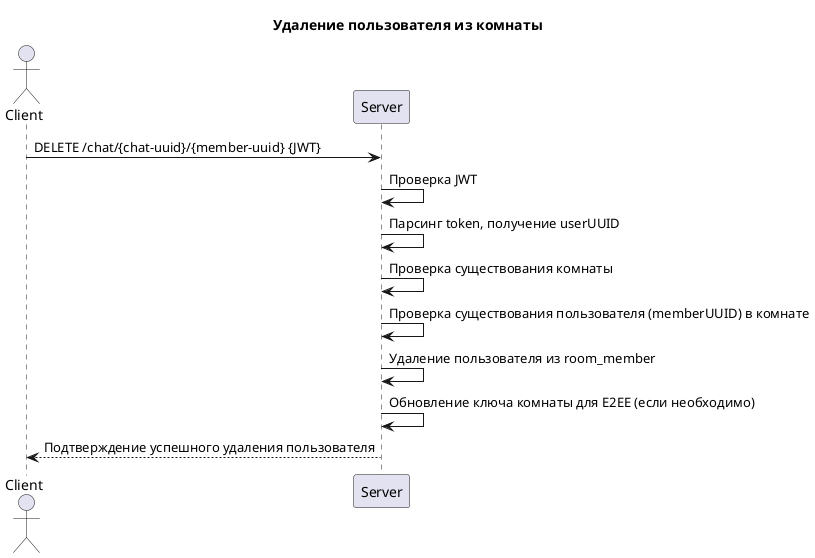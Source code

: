 @startuml
title Удаление пользователя из комнаты

actor Client
participant Server

Client -> Server: DELETE /chat/{chat-uuid}/{member-uuid} {JWT}

Server -> Server: Проверка JWT
Server -> Server: Парсинг token, получение userUUID
Server -> Server: Проверка существования комнаты
Server -> Server: Проверка существования пользователя (memberUUID) в комнате
Server -> Server: Удаление пользователя из room_member
Server -> Server: Обновление ключа комнаты для E2EE (если необходимо)

Server --> Client: Подтверждение успешного удаления пользователя
@enduml
